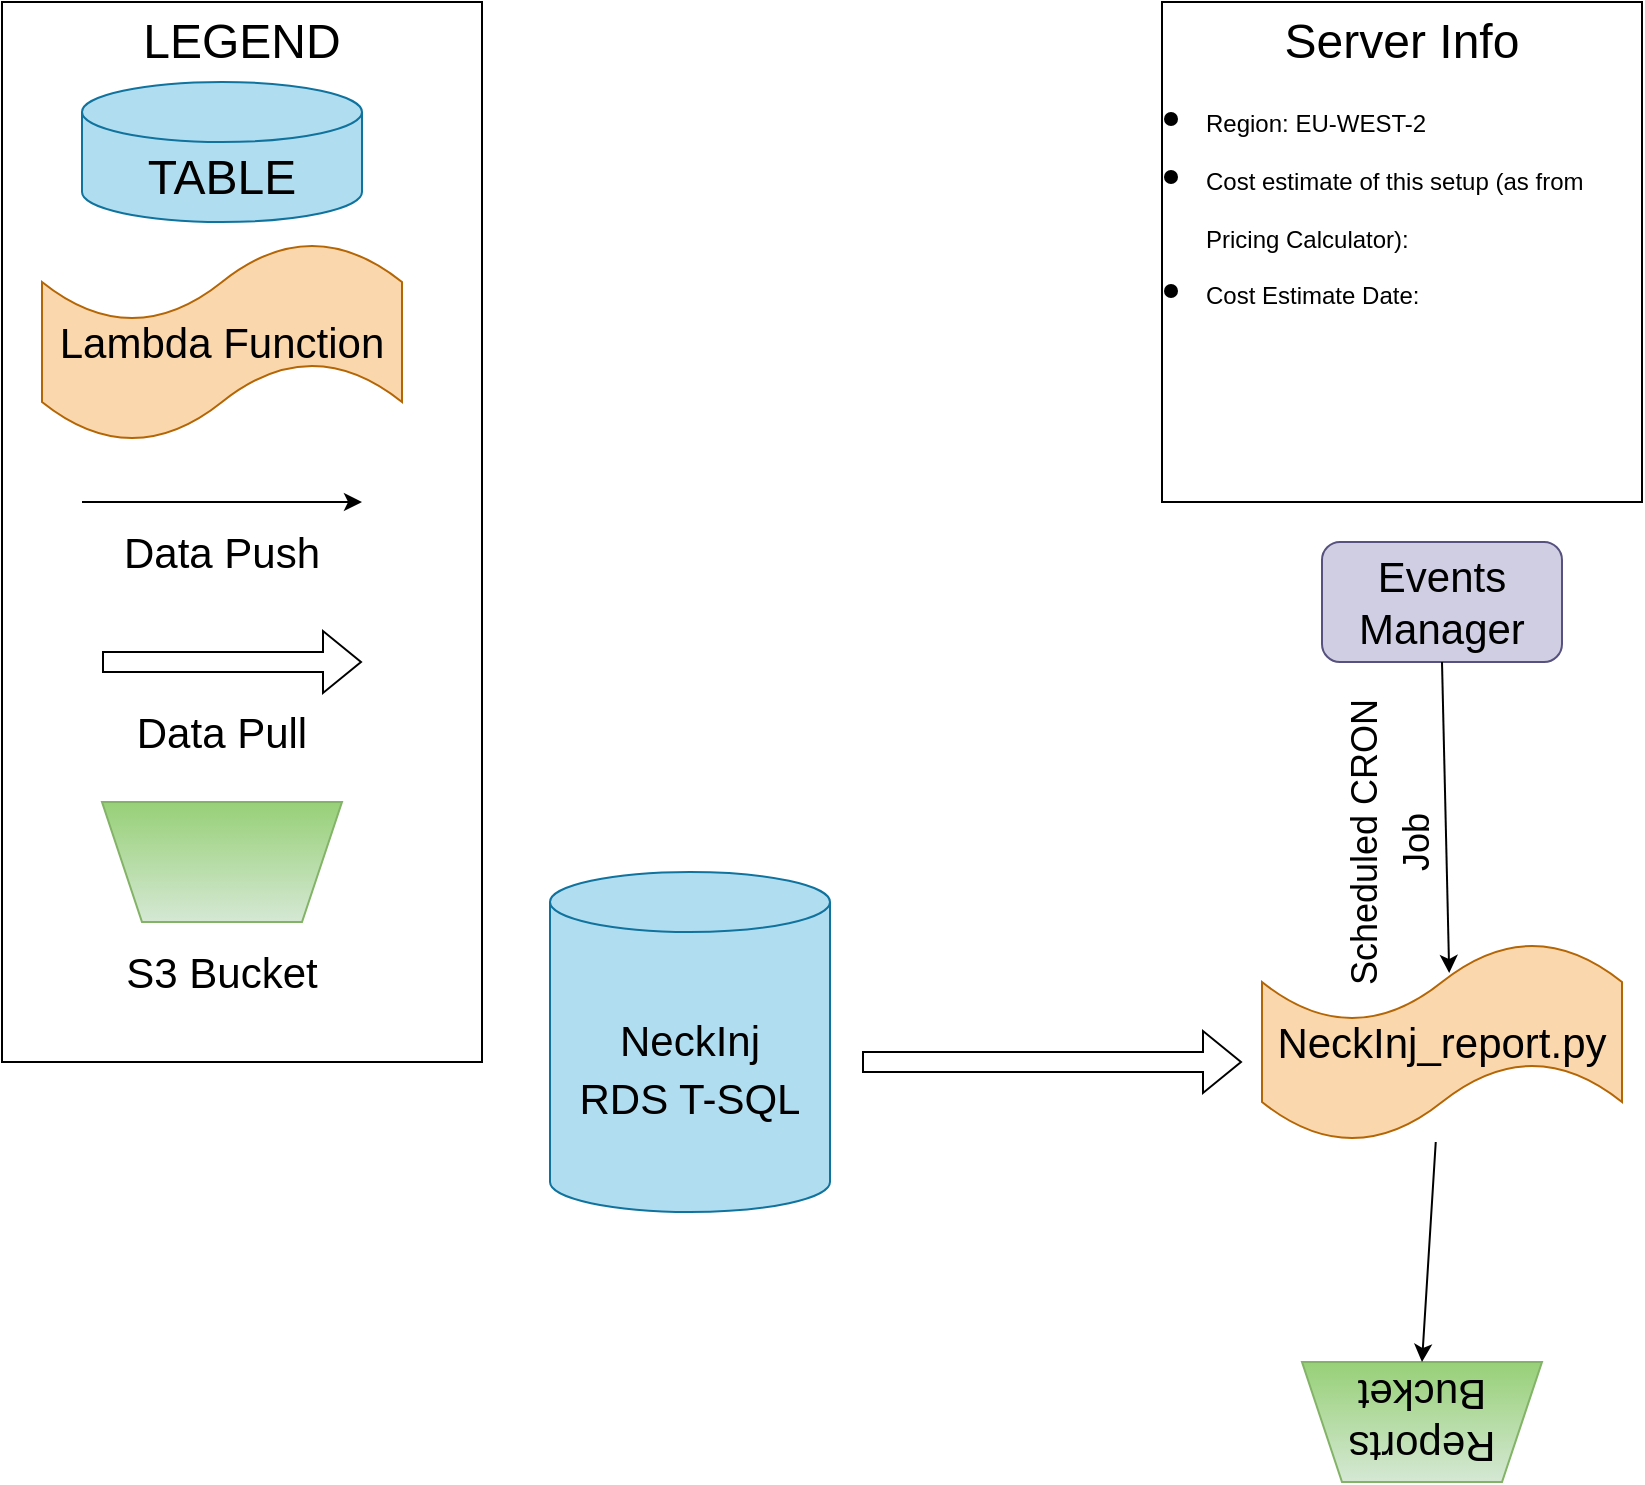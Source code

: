 <mxfile version="20.4.0" type="github">
  <diagram id="MrbAbaUE89UtdHBA36ld" name="Page-1">
    <mxGraphModel dx="920" dy="831" grid="1" gridSize="10" guides="1" tooltips="1" connect="1" arrows="1" fold="1" page="1" pageScale="1" pageWidth="827" pageHeight="1169" math="0" shadow="0">
      <root>
        <mxCell id="0" />
        <mxCell id="1" parent="0" />
        <mxCell id="EHrKfYYRzJy3UvB8IF_T-1" value="" style="rounded=0;whiteSpace=wrap;html=1;fillColor=none;" vertex="1" parent="1">
          <mxGeometry width="240" height="530" as="geometry" />
        </mxCell>
        <mxCell id="EHrKfYYRzJy3UvB8IF_T-2" value="&lt;font style=&quot;font-size: 24px;&quot;&gt;LEGEND&lt;/font&gt;" style="text;html=1;strokeColor=none;fillColor=none;align=center;verticalAlign=middle;whiteSpace=wrap;rounded=0;" vertex="1" parent="1">
          <mxGeometry width="240" height="40" as="geometry" />
        </mxCell>
        <mxCell id="EHrKfYYRzJy3UvB8IF_T-4" value="TABLE" style="shape=cylinder3;whiteSpace=wrap;html=1;boundedLbl=1;backgroundOutline=1;size=15;fontSize=24;fillColor=#b1ddf0;strokeColor=#10739e;" vertex="1" parent="1">
          <mxGeometry x="40" y="40" width="140" height="70" as="geometry" />
        </mxCell>
        <mxCell id="EHrKfYYRzJy3UvB8IF_T-6" value="" style="rounded=0;whiteSpace=wrap;html=1;fillColor=none;" vertex="1" parent="1">
          <mxGeometry x="580" width="240" height="250" as="geometry" />
        </mxCell>
        <mxCell id="EHrKfYYRzJy3UvB8IF_T-7" value="&lt;font style=&quot;font-size: 24px;&quot;&gt;Server Info&lt;/font&gt;" style="text;html=1;strokeColor=none;fillColor=none;align=center;verticalAlign=middle;whiteSpace=wrap;rounded=0;" vertex="1" parent="1">
          <mxGeometry x="580" width="240" height="40" as="geometry" />
        </mxCell>
        <mxCell id="EHrKfYYRzJy3UvB8IF_T-8" value="&lt;ul&gt;&lt;li&gt;&lt;font style=&quot;font-size: 12px;&quot;&gt;Region: EU-WEST-2&lt;/font&gt;&lt;/li&gt;&lt;li&gt;&lt;font style=&quot;font-size: 12px;&quot;&gt;Cost estimate of this setup (as from Pricing Calculator):&lt;/font&gt;&lt;/li&gt;&lt;li&gt;&lt;font style=&quot;font-size: 12px;&quot;&gt;Cost Estimate Date:&lt;/font&gt;&lt;/li&gt;&lt;/ul&gt;" style="text;html=1;strokeColor=none;fillColor=none;align=left;verticalAlign=middle;whiteSpace=wrap;rounded=0;fontSize=24;" vertex="1" parent="1">
          <mxGeometry x="560" y="50" width="260" height="100" as="geometry" />
        </mxCell>
        <mxCell id="EHrKfYYRzJy3UvB8IF_T-10" value="&lt;font style=&quot;font-size: 21px;&quot;&gt;NeckInj&lt;br&gt;RDS T-SQL&lt;/font&gt;" style="shape=cylinder3;whiteSpace=wrap;html=1;boundedLbl=1;backgroundOutline=1;size=15;fontSize=24;fillColor=#b1ddf0;strokeColor=#10739e;" vertex="1" parent="1">
          <mxGeometry x="274" y="435" width="140" height="170" as="geometry" />
        </mxCell>
        <mxCell id="EHrKfYYRzJy3UvB8IF_T-11" value="NeckInj_report.py" style="shape=tape;whiteSpace=wrap;html=1;fontSize=21;fillColor=#fad7ac;strokeColor=#b46504;" vertex="1" parent="1">
          <mxGeometry x="630" y="470" width="180" height="100" as="geometry" />
        </mxCell>
        <mxCell id="EHrKfYYRzJy3UvB8IF_T-12" value="Lambda Function" style="shape=tape;whiteSpace=wrap;html=1;fontSize=21;fillColor=#fad7ac;strokeColor=#b46504;" vertex="1" parent="1">
          <mxGeometry x="20" y="120" width="180" height="100" as="geometry" />
        </mxCell>
        <mxCell id="EHrKfYYRzJy3UvB8IF_T-14" value="" style="endArrow=classic;html=1;rounded=0;fontSize=21;" edge="1" parent="1">
          <mxGeometry width="50" height="50" relative="1" as="geometry">
            <mxPoint x="40" y="250" as="sourcePoint" />
            <mxPoint x="180" y="250" as="targetPoint" />
          </mxGeometry>
        </mxCell>
        <mxCell id="EHrKfYYRzJy3UvB8IF_T-15" value="Data Push" style="text;html=1;strokeColor=none;fillColor=none;align=center;verticalAlign=middle;whiteSpace=wrap;rounded=0;fontSize=21;" vertex="1" parent="1">
          <mxGeometry x="45" y="260" width="130" height="30" as="geometry" />
        </mxCell>
        <mxCell id="EHrKfYYRzJy3UvB8IF_T-16" value="Data Pull" style="text;html=1;strokeColor=none;fillColor=none;align=center;verticalAlign=middle;whiteSpace=wrap;rounded=0;fontSize=21;" vertex="1" parent="1">
          <mxGeometry x="45" y="350" width="130" height="30" as="geometry" />
        </mxCell>
        <mxCell id="EHrKfYYRzJy3UvB8IF_T-17" value="" style="shape=flexArrow;endArrow=classic;html=1;rounded=0;fontSize=21;" edge="1" parent="1">
          <mxGeometry width="50" height="50" relative="1" as="geometry">
            <mxPoint x="50" y="330" as="sourcePoint" />
            <mxPoint x="180" y="330" as="targetPoint" />
          </mxGeometry>
        </mxCell>
        <mxCell id="EHrKfYYRzJy3UvB8IF_T-18" value="Events Manager" style="rounded=1;whiteSpace=wrap;html=1;fontSize=21;fillColor=#d0cee2;strokeColor=#56517e;" vertex="1" parent="1">
          <mxGeometry x="660" y="270" width="120" height="60" as="geometry" />
        </mxCell>
        <mxCell id="EHrKfYYRzJy3UvB8IF_T-19" value="" style="shape=trapezoid;perimeter=trapezoidPerimeter;whiteSpace=wrap;html=1;fixedSize=1;fontSize=21;rotation=-180;fillColor=#d5e8d4;gradientColor=#97d077;strokeColor=#82b366;" vertex="1" parent="1">
          <mxGeometry x="50" y="400" width="120" height="60" as="geometry" />
        </mxCell>
        <mxCell id="EHrKfYYRzJy3UvB8IF_T-20" value="S3 Bucket" style="text;html=1;strokeColor=none;fillColor=none;align=center;verticalAlign=middle;whiteSpace=wrap;rounded=0;fontSize=21;" vertex="1" parent="1">
          <mxGeometry x="45" y="470" width="130" height="30" as="geometry" />
        </mxCell>
        <mxCell id="EHrKfYYRzJy3UvB8IF_T-21" value="" style="shape=trapezoid;perimeter=trapezoidPerimeter;whiteSpace=wrap;html=1;fixedSize=1;fontSize=21;rotation=-180;fillColor=#d5e8d4;gradientColor=#97d077;strokeColor=#82b366;" vertex="1" parent="1">
          <mxGeometry x="650" y="680" width="120" height="60" as="geometry" />
        </mxCell>
        <mxCell id="EHrKfYYRzJy3UvB8IF_T-22" value="Reports Bucket" style="text;html=1;strokeColor=none;fillColor=none;align=center;verticalAlign=middle;whiteSpace=wrap;rounded=0;fontSize=21;rotation=-180;" vertex="1" parent="1">
          <mxGeometry x="645" y="695" width="130" height="30" as="geometry" />
        </mxCell>
        <mxCell id="EHrKfYYRzJy3UvB8IF_T-23" value="" style="endArrow=classic;html=1;rounded=0;fontSize=21;entryX=0.52;entryY=0.155;entryDx=0;entryDy=0;entryPerimeter=0;exitX=0.5;exitY=1;exitDx=0;exitDy=0;" edge="1" parent="1" source="EHrKfYYRzJy3UvB8IF_T-18" target="EHrKfYYRzJy3UvB8IF_T-11">
          <mxGeometry width="50" height="50" relative="1" as="geometry">
            <mxPoint x="620" y="430" as="sourcePoint" />
            <mxPoint x="670" y="380" as="targetPoint" />
          </mxGeometry>
        </mxCell>
        <mxCell id="EHrKfYYRzJy3UvB8IF_T-24" value="&lt;font style=&quot;font-size: 18px;&quot;&gt;Scheduled CRON Job&lt;/font&gt;" style="text;html=1;strokeColor=none;fillColor=none;align=center;verticalAlign=middle;whiteSpace=wrap;rounded=0;fontSize=21;rotation=-90;" vertex="1" parent="1">
          <mxGeometry x="605" y="405" width="175" height="30" as="geometry" />
        </mxCell>
        <mxCell id="EHrKfYYRzJy3UvB8IF_T-25" value="" style="shape=flexArrow;endArrow=classic;html=1;rounded=0;fontSize=21;" edge="1" parent="1">
          <mxGeometry width="50" height="50" relative="1" as="geometry">
            <mxPoint x="430" y="530" as="sourcePoint" />
            <mxPoint x="620" y="530" as="targetPoint" />
          </mxGeometry>
        </mxCell>
        <mxCell id="EHrKfYYRzJy3UvB8IF_T-26" value="" style="endArrow=classic;html=1;rounded=0;fontSize=21;entryX=0.5;entryY=1;entryDx=0;entryDy=0;" edge="1" parent="1" source="EHrKfYYRzJy3UvB8IF_T-11" target="EHrKfYYRzJy3UvB8IF_T-21">
          <mxGeometry width="50" height="50" relative="1" as="geometry">
            <mxPoint x="505" y="630" as="sourcePoint" />
            <mxPoint x="645" y="630" as="targetPoint" />
          </mxGeometry>
        </mxCell>
      </root>
    </mxGraphModel>
  </diagram>
</mxfile>
